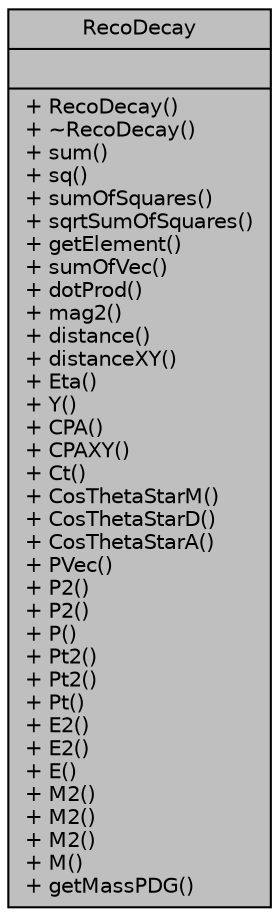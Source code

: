 digraph "RecoDecay"
{
 // INTERACTIVE_SVG=YES
  bgcolor="transparent";
  edge [fontname="Helvetica",fontsize="10",labelfontname="Helvetica",labelfontsize="10"];
  node [fontname="Helvetica",fontsize="10",shape=record];
  Node1 [label="{RecoDecay\n||+ RecoDecay()\l+ ~RecoDecay()\l+ sum()\l+ sq()\l+ sumOfSquares()\l+ sqrtSumOfSquares()\l+ getElement()\l+ sumOfVec()\l+ dotProd()\l+ mag2()\l+ distance()\l+ distanceXY()\l+ Eta()\l+ Y()\l+ CPA()\l+ CPAXY()\l+ Ct()\l+ CosThetaStarM()\l+ CosThetaStarD()\l+ CosThetaStarA()\l+ PVec()\l+ P2()\l+ P2()\l+ P()\l+ Pt2()\l+ Pt2()\l+ Pt()\l+ E2()\l+ E2()\l+ E()\l+ M2()\l+ M2()\l+ M2()\l+ M()\l+ getMassPDG()\l}",height=0.2,width=0.4,color="black", fillcolor="grey75", style="filled", fontcolor="black"];
}
